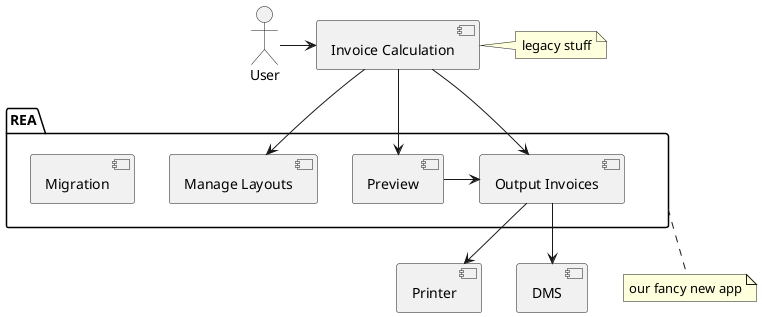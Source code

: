 @startuml


package "REA" {
    [Preview]
    [Output Invoices]
    [Manage Layouts]
    [Migration]
}

:User: -> [Invoice Calculation]
[Invoice Calculation] -down-> [Output Invoices]
[Invoice Calculation] -down-> [Preview]
[Invoice Calculation] -down-> [Manage Layouts]
[Preview] -> [Output Invoices]
[Output Invoices] -down-> [Printer]
[Output Invoices] -down-> [DMS]


note bottom of REA: our fancy new app
note right of [Invoice Calculation]: legacy stuff

@enduml